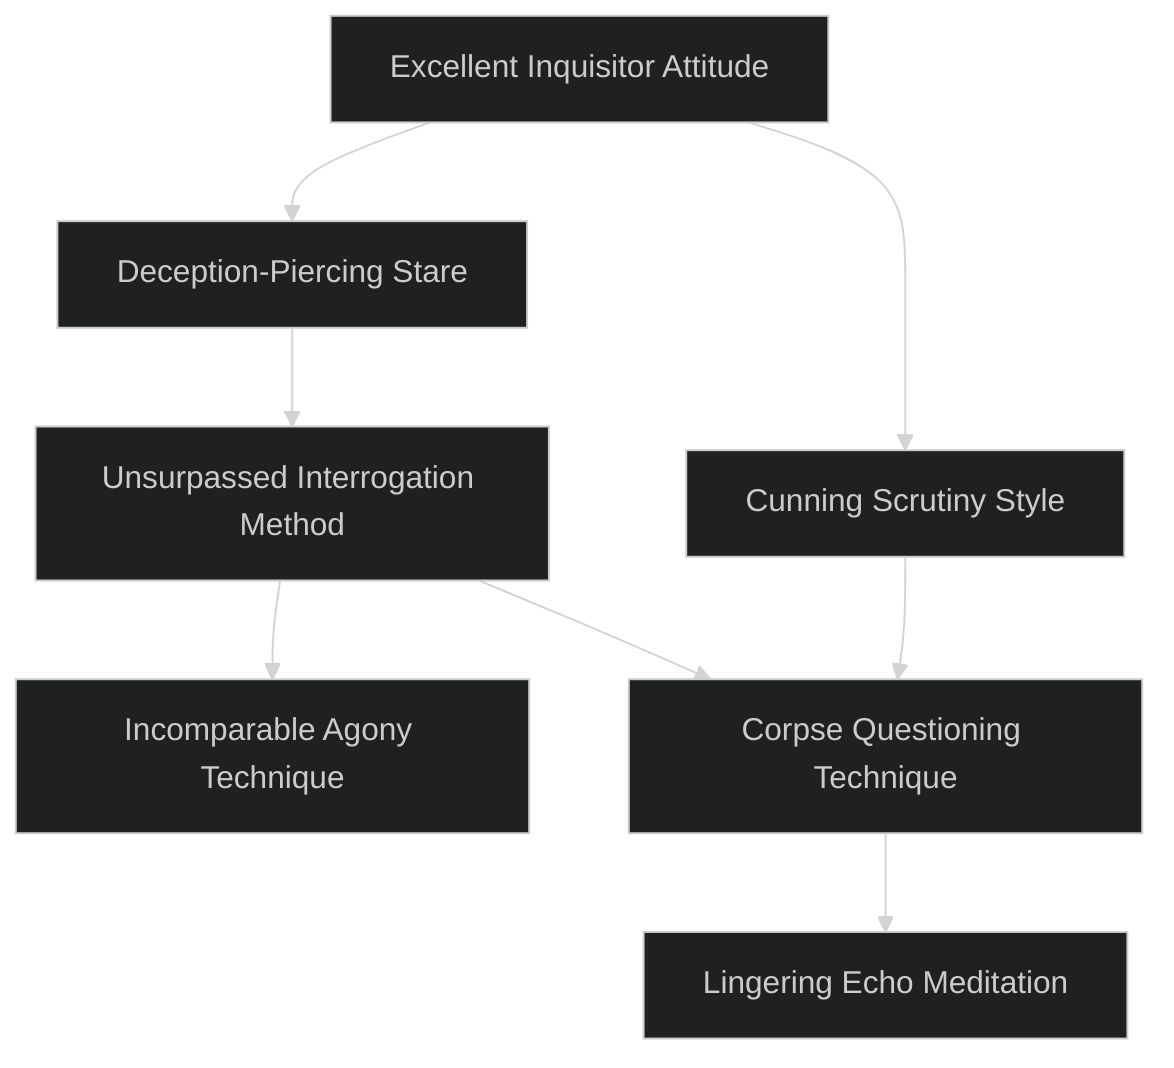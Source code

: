---
config:
  theme: dark
---
flowchart TD

    excellent_inquisitor_attitude[Excellent Inquisitor Attitude]
    click excellent_inquisitor_attitude callback "
        Excellent Inquisitor Attitude<br>
        <br>
        Cost: 1 mote per die<br>
        Duration: Until relaxed<br>
        Type: Supplementary<br>
        Minimum Investigation: 1<br>
        Minimum Essence: 1<br>
        Prerequisite Charms: None<br>
        The character grows cold and detached, studying the
        world with heartless scrutiny. For each mote of Essence
        spent, the player may add 1 die to an Investigation roll, but
        the number of bonus dice cannot more than double the
        character’s base Attribute + Ability pool. This bonus may
        be maintained for extended investigations, research or
        interrogation sessions. However, the bonus only applies to
        a single specific task that can last no longer than a scene.
        This Charm can only enhance one task at a time.<br>
        For Example: Prince of Shadows has a prisoner brought
        before him. He uses Excellent Inquisitor Attitude for the
        purpose of interrogating her, spending 4 motes to gain four
        bonus dice. Since he plans to spend the full scene torturing his
        captive, this bonus applies to all related Investigation rolls for
        the scene. However, he receives no bonus to search the
        prisoner’s belongings or to notice clues evident in her dress or
        accent, since these tasks are unrelated to interrogation.
        "

    deception_piercing_stare[Deception-Piercing Stare]
    excellent_inquisitor_attitude --> deception_piercing_stare
    click deception_piercing_stare callback "
        Deception-Piercing Stare<br>
        <br>
        Cost: 6 motes<br>
        Duration: One scene<br>
        Type: Reflexive<br>
        Minimum Investigation: 2<br>
        Minimum Essence: 1<br>
        Prerequisite Charms: Excellent Inquisitor Attitude<br>
        <br>
        This Charm allows a character to look at an individual
        and perceive the slight taint of unrighteousness left
        by deliberate lies. This Charm is infallible within its limits,
        but only detects deliberate falsehoods. Characters who
        sincerely believe a falsehood do not register as having lied,
        nor do characters who answer in an unclear manner or
        withhold information (including those who refuse to answer
        at all). Deception-Piercing Stare cannot compel or
        discern truth.
        "

    unsurpassed_interrogation_method[Unsurpassed Interrogation Method]
    deception_piercing_stare --> unsurpassed_interrogation_method
    click unsurpassed_interrogation_method callback "
        Unsurpassed Interrogation Method<br>
        <br>
        Cost: 5 motes, 1 Willpower<br>
        Duration: One scene<br>
        Type: Simple<br>
        Minimum Investigation: 4<br>
        Minimum Essence: 2<br>
        Prerequisite Charms: Deception-Piercing Stare<br>
        <br>
        With this Charm, an Abyssal inflicts terrible pain on
        anyone who disrespectfully answers her questions with lies
        or silence. This Charm only applies to the extended
        interrogation of one individual whose Willpower + Essence
        is less than the Exalt’s Manipulation + Investigation.
        The player of an affected character must reflexively roll
        Willpower against a difficulty of the Exalt’s permanent
        Essence whenever he attempts to lie or withhold relevant
        information. If the roll succeeds, the character can answer
        or remain silent as he wishes, although the Exalt can repeat
        the question on the following turn if she is dissatisfied with
        the response. If the roll fails, the victim suffers one
        unsoakable level of bashing damage and spends the rest of
        the turn in agony. The Abyssal may not control or lessen
        this damage after invoking Unsurpassed Interrogation
        Method except by prematurely ending the Charm. It is
        possible for victims to kill themselves with repeated lies,
        although they are not punished for speaking falsehoods
        they sincerely believe. The Abyssal can normally ask one
        question per turn, though complicated questions may
        require additional turns to phrase or answer. This Charm
        can only be used on a given target once per week.
        "

    incomparable_agony_technique[Incomparable Agony Technique]
    unsurpassed_interrogation_method --> incomparable_agony_technique
    click incomparable_agony_technique callback "
        Incomparable Agony Technique<br>
        <br>
        Cost: 6 motes<br>
        Duration: Instant<br>
        Type: Simple<br>
        Minimum Investigation: 5<br>
        Minimum Essence: 3<br>
        Prerequisite Charms: Unsurpassed Interrogation Method<br>
        <br>
        Building on the principle of Unsurpassed Interrogation
        Method, this Charm allows a character to torture
        victims with the force of her preternatural will. The Exalt’s
        player must make a Conviction + Essence roll, resisted by
        the victim’s Willpower + Essence. For every success rolled
        beyond the victim’s, the Abyssal can psychically inflict
        one level of unsoakable bashing or lethal damage or
        remove one point of temporary Willpower from the victim’s
        pool. If so desired, the Abyssal’s player can apply fewer
        successes than he actually rolled. Characters reduced be-
        low zero temporary Willpower with this Charm gain a
        derangement chosen by the Storyteller and fall catatonic
        for the remainder of the scene. Wounds inflicted by this
        Charm take whatever form the Abyssal desires, although
        stigmata and artistically broken bones are common motifs.
        The Charm only affects a single restrained or willingly
        motionless victim within 5 yards of the Exalt, severely
        limiting its combat application. Additionally, the Charm
        has no effect on characters with a higher permanent
        Essence than the Abyssal.
        "

    cunning_scrutiny_style[Cunning Scrutiny Style]
    excellent_inquisitor_attitude --> cunning_scrutiny_style
    click cunning_scrutiny_style callback "
        Cunning Scrutiny Style<br>
        <br>
        Cost: 5 motes
        Duration: Instant
        Type: Simple
        Minimum Investigation: 3
        Minimum Essence: 1
        Prerequisite Charms: Excellent Inquisitor Attitude
        Through careful examination of undisturbed physical
        evidence at a scene, the character can mentally recon-
        struct the process that led to that evidence. For example,
        characters finding a dead body may analyze its wounds to
        determine the angle of attack, the type of weapon used,
        etc. Although primarily employed for forensic purposes,
        this Charm may just as easily reconstruct the evidence left
        by liaisons or the details of an abandoned campsite.
        This Charm functions automatically only so long as
        there is abundant physical evidence. Where evidence is
        lacking — or has been disturbed — the player must instead
        roll Perception + Investigation at a difficulty determined
        by the amount of tampering. Success allows the character
        to reconstruct events normally.
        "

    corpse_questioning_technique[Corpse Questioning Technique]
    unsurpassed_interrogation_method --> corpse_questioning_technique
    cunning_scrutiny_style --> corpse_questioning_technique
    click corpse_questioning_technique callback "
        Corpse Questioning Technique<br>
        <br>
        Cost: 6 motes, 1 Willpower<br>
        Duration: One scene<br>
        Type: Simple<br>
        Minimum Investigation: 5<br>
        Minimum Essence: 3<br>
        Prerequisite Charms: Unsurpassed Interrogation Method, Cunning Scrutiny Style<br>
        <br>
        Potent memories linger in the flesh, even after death.
        This Charm allows an Abyssal to extract those memories,
        partially animating a corpse or disembodied head to answer
        her questions. Cadavers ensorcelled by this Charm
        open their mouths and speak in whispering monotones but
        have no personality of their own. Although corpses cannot
        lie, either directly or by significant omission, their memories
        rot along with their flesh. For every full week a body has
        been dead, its Intelligence is reduced by one dot, to a
        minimum rating of 1. Corpses can only understand and
        speak languages known in life and remain silent if asked
        questions they do not understand. Unearthed skulls can
        barely whisper “yes” or “no” to the simplest queries, while
        freshly slain cadavers may answer virtually any question
        put to them. Magic that forestalls physical rot also pre-
        serves the Intelligence of a corpse.
        "

    lingering_echo_meditation[Lingering Echo Meditation]
    corpse_questioning_technique --> lingering_echo_meditation
    click lingering_echo_meditation callback "
        Lingering Echo Meditation<br>
        <br>
        Cost: 10 motes, 1 Willpower<br>
        Duration: Instant<br>
        Type: Simple<br>
        Minimum Investigation: 5<br>
        Minimum Essence: 3<br>
        Prerequisite Charms:Corpse Questioning Technique<br>
        <br>
        Important or emotionally charged events leave a psychic
        imprint on the location and objects involved. Such
        imprints can last for years or even centuries, depending on
        their potency. By touching such a marked place or object
        and attuning his mind to its passion, an Abyssal with this
        Charm may induce a vivid flashback of the events leading
        to the imprint . If the scrutinized object has multiple
        associations, the strongest passion usually prevails — but
        not always. Visions triggered by this Charm affect all senses
        — in effect, the character is mentally transported to the
        time and place of the imprinted passion. Though flashbacks
        only last a few seconds in reality, they can appear to take
        minutes or even hours depending on their content and
        intensity. Visions are always colored by their dominant
        passion. A violent murder scene may have a slight red tint
        or a frenetic jerkiness. Similarly, a couple shown at their
        wedding might appear softer and more beautiful — almost
        ethereal. In no case can a character take any action in a
        vision or even choose his vantage point.<br>
        As an optional rule, a Storyteller can trigger this
        Charm reflexively whenever a character touches an object
        sufficiently charged with emotional energy. In such cases,
        the Essence cost remains the same, but the Willpower
        requirement is waived since the resulting vision is not an
        act of will. Such flashbacks should enhance mood and
        move a plot forward. They should never be used frivolously
        or as an excuse to drain a character’s Essence.
        "